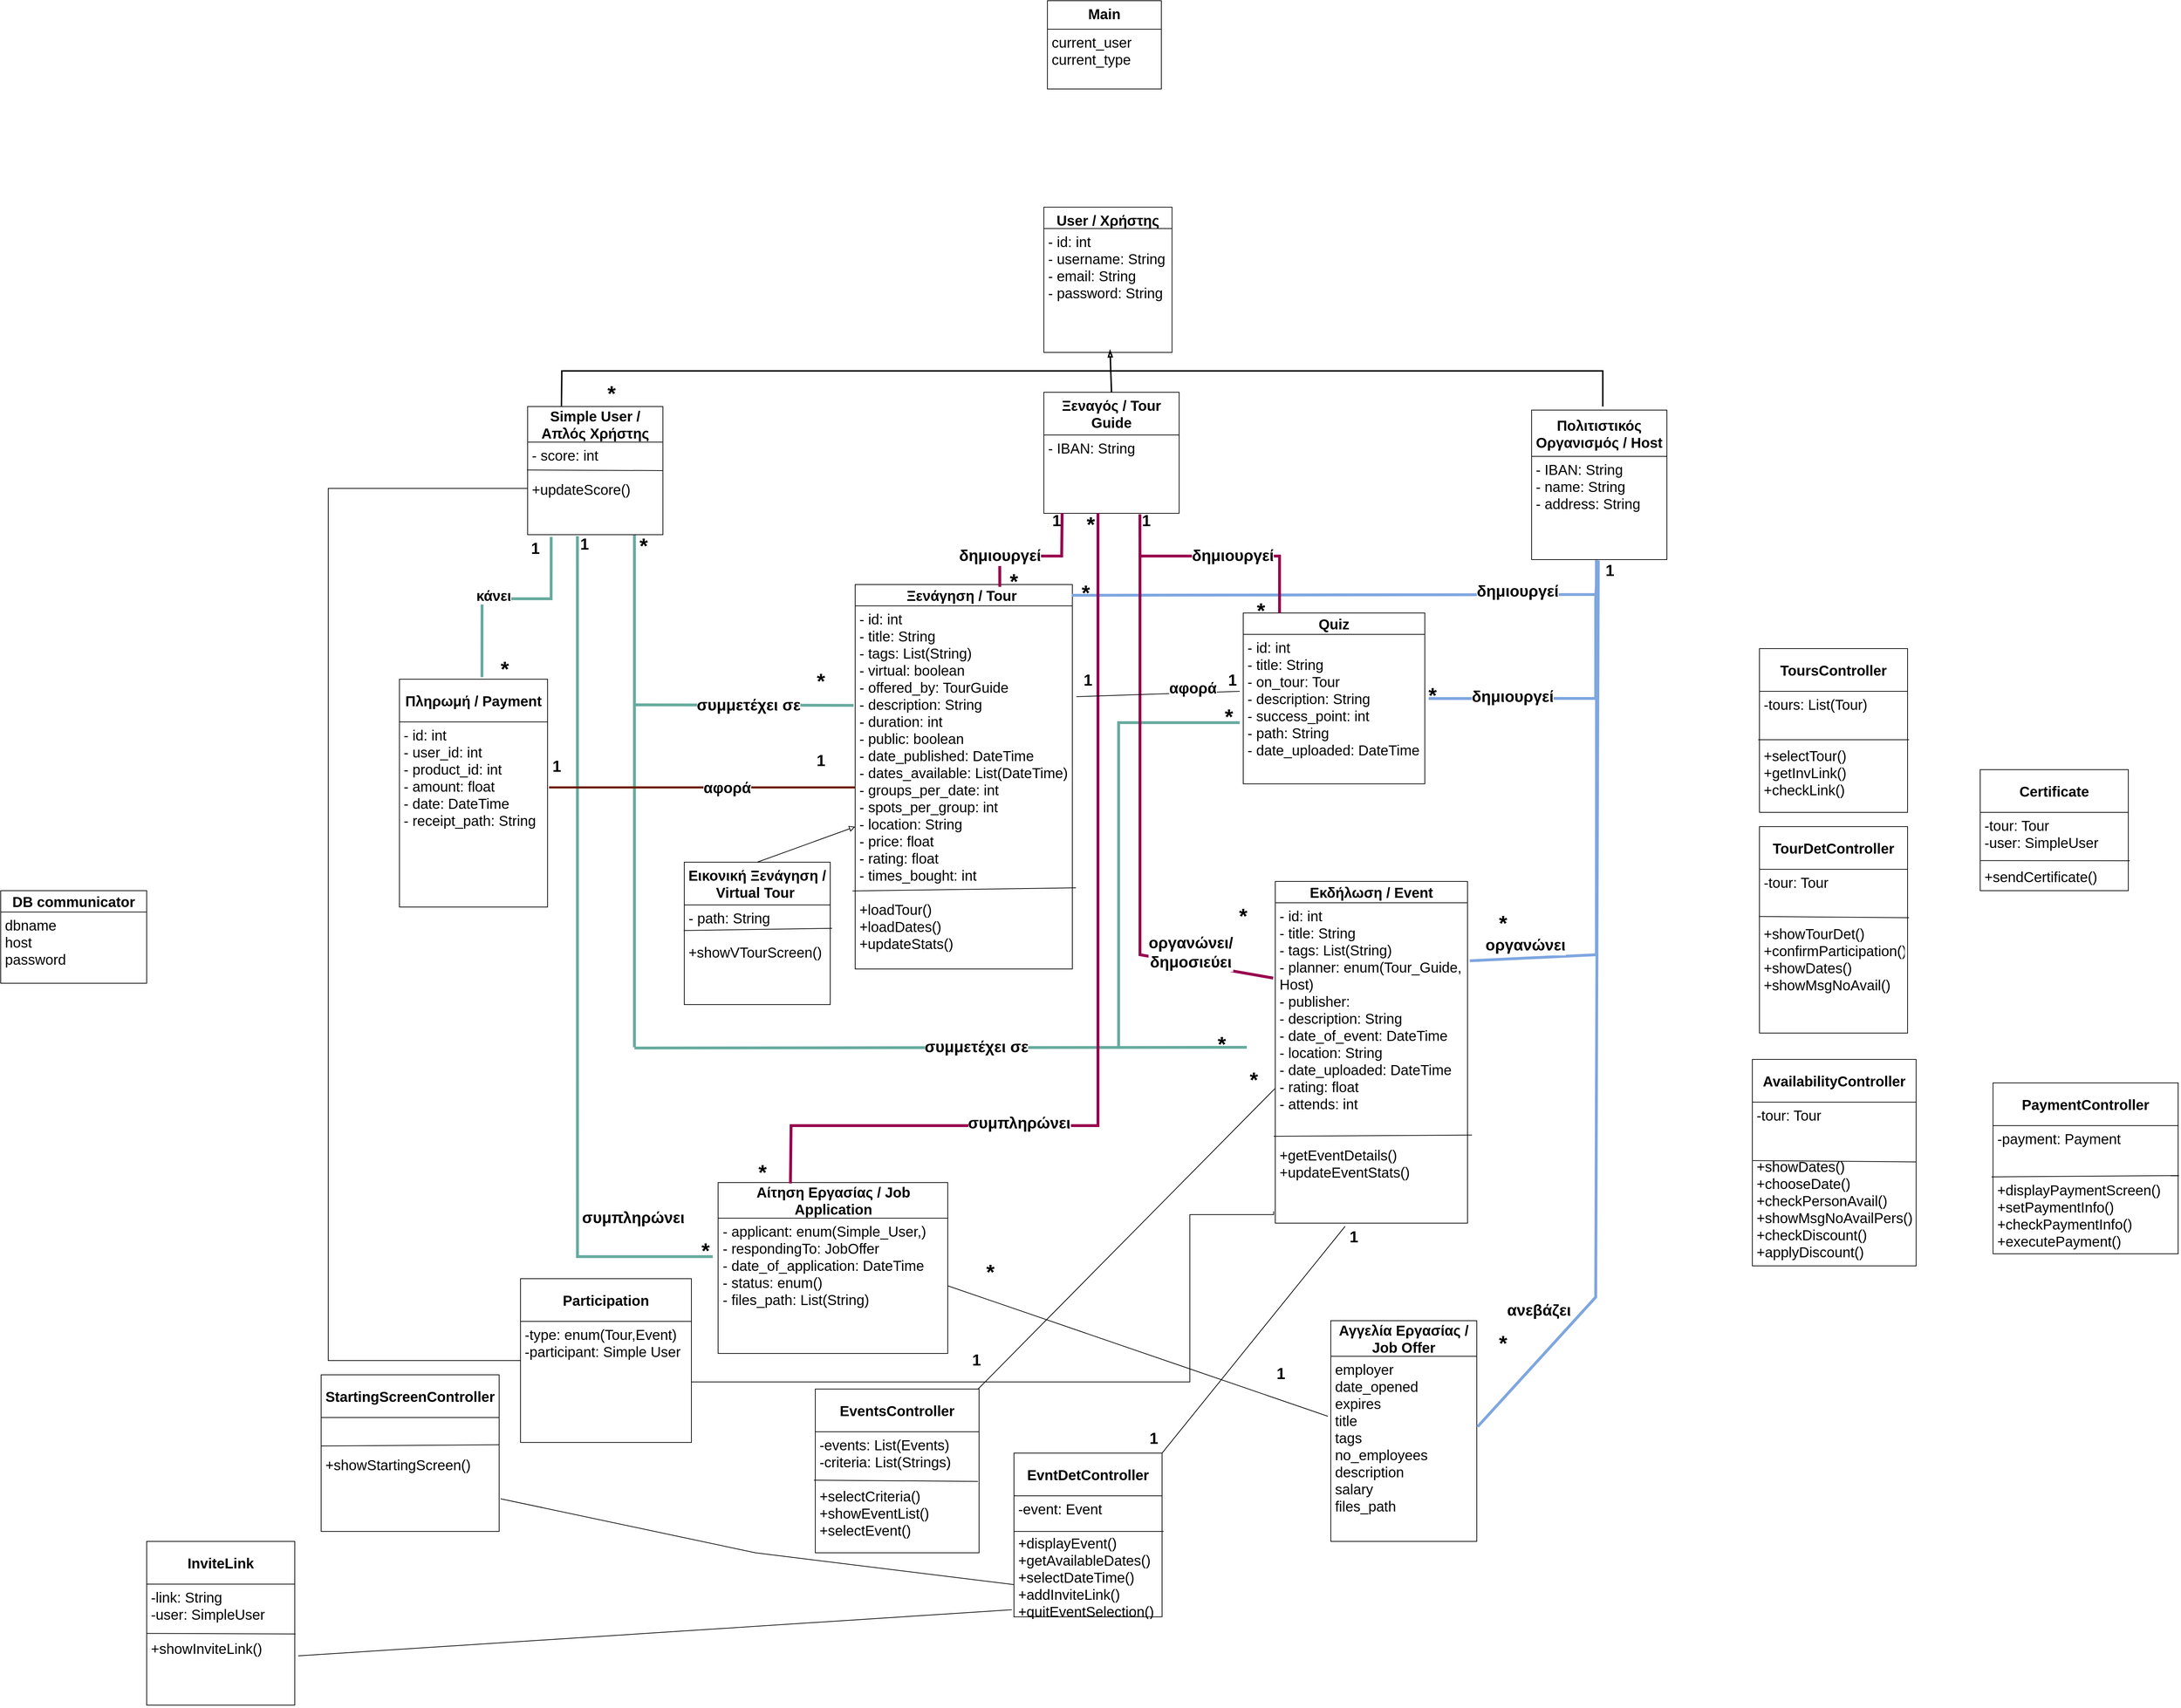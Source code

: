 <mxfile version="21.2.9" type="device">
  <diagram id="C5RBs43oDa-KdzZeNtuy" name="Page-1">
    <mxGraphModel dx="2514" dy="2068" grid="1" gridSize="10" guides="1" tooltips="1" connect="1" arrows="1" fold="1" page="1" pageScale="1" pageWidth="827" pageHeight="1169" math="0" shadow="0">
      <root>
        <mxCell id="WIyWlLk6GJQsqaUBKTNV-0" />
        <mxCell id="WIyWlLk6GJQsqaUBKTNV-1" parent="WIyWlLk6GJQsqaUBKTNV-0" />
        <mxCell id="4EnHzQvOEP9zkQGpacSF-72" value="" style="endArrow=none;html=1;rounded=0;strokeColor=#67AB9F;strokeWidth=4;" parent="WIyWlLk6GJQsqaUBKTNV-1" edge="1">
          <mxGeometry width="50" height="50" relative="1" as="geometry">
            <mxPoint x="160" y="350" as="sourcePoint" />
            <mxPoint x="160" y="-370" as="targetPoint" />
          </mxGeometry>
        </mxCell>
        <mxCell id="zkfFHV4jXpPFQw0GAbJ--0" value="User / Χρήστης" style="swimlane;fontStyle=1;align=center;verticalAlign=top;childLayout=stackLayout;horizontal=1;startSize=30;horizontalStack=0;resizeParent=1;resizeLast=0;collapsible=1;marginBottom=0;rounded=0;shadow=0;strokeWidth=1;fontSize=20;" parent="WIyWlLk6GJQsqaUBKTNV-1" vertex="1">
          <mxGeometry x="735" y="-830" width="180" height="204" as="geometry">
            <mxRectangle x="230" y="140" width="160" height="26" as="alternateBounds" />
          </mxGeometry>
        </mxCell>
        <mxCell id="zkfFHV4jXpPFQw0GAbJ--1" value="- id: int&#xa;- username: String&#xa;- email: String&#xa;- password: String" style="text;align=left;verticalAlign=top;spacingLeft=4;spacingRight=4;overflow=hidden;rotatable=0;points=[[0,0.5],[1,0.5]];portConstraint=eastwest;fontSize=20;" parent="zkfFHV4jXpPFQw0GAbJ--0" vertex="1">
          <mxGeometry y="30" width="180" height="170" as="geometry" />
        </mxCell>
        <mxCell id="2JS95DW83qILI5_Ju0iu-8" value="&lt;b style=&quot;font-size: 20px;&quot;&gt;Simple User / Απλός Χρήστης&lt;/b&gt;" style="swimlane;fontStyle=0;childLayout=stackLayout;horizontal=1;startSize=50;horizontalStack=0;resizeParent=1;resizeParentMax=0;resizeLast=0;collapsible=1;marginBottom=0;whiteSpace=wrap;html=1;verticalAlign=middle;fontSize=20;" parent="WIyWlLk6GJQsqaUBKTNV-1" vertex="1">
          <mxGeometry x="10" y="-550" width="190" height="180" as="geometry" />
        </mxCell>
        <mxCell id="sFfD5h-EWQUORssmUzO5-44" value="" style="endArrow=none;html=1;rounded=0;exitX=-0.005;exitY=0.301;exitDx=0;exitDy=0;exitPerimeter=0;" parent="2JS95DW83qILI5_Ju0iu-8" source="2JS95DW83qILI5_Ju0iu-9" edge="1">
          <mxGeometry width="50" height="50" relative="1" as="geometry">
            <mxPoint x="140" y="140" as="sourcePoint" />
            <mxPoint x="190" y="90" as="targetPoint" />
          </mxGeometry>
        </mxCell>
        <mxCell id="2JS95DW83qILI5_Ju0iu-9" value="&lt;div&gt;- score: int&lt;/div&gt;&lt;div&gt;&lt;br&gt;&lt;/div&gt;&lt;div&gt;+updateScore()&lt;br&gt;&lt;/div&gt;" style="text;strokeColor=none;fillColor=none;align=left;verticalAlign=top;spacingLeft=4;spacingRight=4;overflow=hidden;points=[[0,0.5],[1,0.5]];portConstraint=eastwest;rotatable=0;whiteSpace=wrap;html=1;fontSize=20;" parent="2JS95DW83qILI5_Ju0iu-8" vertex="1">
          <mxGeometry y="50" width="190" height="130" as="geometry" />
        </mxCell>
        <mxCell id="2JS95DW83qILI5_Ju0iu-12" value="&lt;b style=&quot;font-size: 20px;&quot;&gt;Ξεναγός / Tour Guide&lt;/b&gt;" style="swimlane;fontStyle=0;childLayout=stackLayout;horizontal=1;startSize=60;horizontalStack=0;resizeParent=1;resizeParentMax=0;resizeLast=0;collapsible=1;marginBottom=0;whiteSpace=wrap;html=1;verticalAlign=middle;fontSize=20;" parent="WIyWlLk6GJQsqaUBKTNV-1" vertex="1">
          <mxGeometry x="735" y="-570" width="190" height="170" as="geometry" />
        </mxCell>
        <mxCell id="2JS95DW83qILI5_Ju0iu-13" value="- IBAN: String" style="text;strokeColor=none;fillColor=none;align=left;verticalAlign=top;spacingLeft=4;spacingRight=4;overflow=hidden;points=[[0,0.5],[1,0.5]];portConstraint=eastwest;rotatable=0;whiteSpace=wrap;html=1;fontSize=20;" parent="2JS95DW83qILI5_Ju0iu-12" vertex="1">
          <mxGeometry y="60" width="190" height="110" as="geometry" />
        </mxCell>
        <mxCell id="2JS95DW83qILI5_Ju0iu-14" value="&lt;b style=&quot;font-size: 20px;&quot;&gt;Πολιτιστικός Οργανισμός / Host&lt;/b&gt;" style="swimlane;fontStyle=0;childLayout=stackLayout;horizontal=1;startSize=65;horizontalStack=0;resizeParent=1;resizeParentMax=0;resizeLast=0;collapsible=1;marginBottom=0;whiteSpace=wrap;html=1;verticalAlign=middle;fontSize=20;" parent="WIyWlLk6GJQsqaUBKTNV-1" vertex="1">
          <mxGeometry x="1420" y="-545" width="190" height="210" as="geometry" />
        </mxCell>
        <mxCell id="2JS95DW83qILI5_Ju0iu-15" value="- IBAN: String&lt;br&gt;- name: String&lt;br&gt;- address: String" style="text;strokeColor=none;fillColor=none;align=left;verticalAlign=top;spacingLeft=4;spacingRight=4;overflow=hidden;points=[[0,0.5],[1,0.5]];portConstraint=eastwest;rotatable=0;whiteSpace=wrap;html=1;fontSize=20;" parent="2JS95DW83qILI5_Ju0iu-14" vertex="1">
          <mxGeometry y="65" width="190" height="145" as="geometry" />
        </mxCell>
        <mxCell id="2JS95DW83qILI5_Ju0iu-20" value="" style="endArrow=blockThin;html=1;rounded=0;exitX=0.5;exitY=0;exitDx=0;exitDy=0;endFill=0;endSize=6;strokeWidth=2;fontSize=20;" parent="WIyWlLk6GJQsqaUBKTNV-1" source="2JS95DW83qILI5_Ju0iu-12" target="zkfFHV4jXpPFQw0GAbJ--1" edge="1">
          <mxGeometry width="50" height="50" relative="1" as="geometry">
            <mxPoint x="680" y="-450" as="sourcePoint" />
            <mxPoint x="730" y="-500" as="targetPoint" />
          </mxGeometry>
        </mxCell>
        <mxCell id="2JS95DW83qILI5_Ju0iu-25" value="&lt;b style=&quot;font-size: 20px;&quot;&gt;Πληρωμή / Payment&lt;/b&gt;" style="swimlane;fontStyle=0;childLayout=stackLayout;horizontal=1;startSize=60;horizontalStack=0;resizeParent=1;resizeParentMax=0;resizeLast=0;collapsible=1;marginBottom=0;whiteSpace=wrap;html=1;verticalAlign=middle;fontSize=20;" parent="WIyWlLk6GJQsqaUBKTNV-1" vertex="1">
          <mxGeometry x="-170" y="-167" width="208" height="320" as="geometry" />
        </mxCell>
        <mxCell id="2JS95DW83qILI5_Ju0iu-26" value="- id: int&lt;br style=&quot;font-size: 20px;&quot;&gt;- user_id: int&lt;br style=&quot;font-size: 20px;&quot;&gt;- product_id: int&lt;br style=&quot;font-size: 20px;&quot;&gt;- amount: float&lt;br style=&quot;font-size: 20px;&quot;&gt;- date: DateTime&lt;br style=&quot;font-size: 20px;&quot;&gt;- receipt_path: String&amp;nbsp;" style="text;strokeColor=none;fillColor=none;align=left;verticalAlign=top;spacingLeft=4;spacingRight=4;overflow=hidden;points=[[0,0.5],[1,0.5]];portConstraint=eastwest;rotatable=0;whiteSpace=wrap;html=1;fontSize=20;" parent="2JS95DW83qILI5_Ju0iu-25" vertex="1">
          <mxGeometry y="60" width="208" height="170" as="geometry" />
        </mxCell>
        <mxCell id="2JS95DW83qILI5_Ju0iu-31" value="&lt;b style=&quot;font-size: 20px;&quot;&gt;Αγγελία Εργασίας / Job Offer&lt;/b&gt;" style="swimlane;fontStyle=0;childLayout=stackLayout;horizontal=1;startSize=50;horizontalStack=0;resizeParent=1;resizeParentMax=0;resizeLast=0;collapsible=1;marginBottom=0;whiteSpace=wrap;html=1;fontSize=20;" parent="WIyWlLk6GJQsqaUBKTNV-1" vertex="1">
          <mxGeometry x="1138" y="734" width="205" height="310" as="geometry" />
        </mxCell>
        <mxCell id="2JS95DW83qILI5_Ju0iu-32" value="employer&lt;br&gt;date_opened&lt;br&gt;expires&lt;br&gt;title&lt;br&gt;tags&lt;br&gt;no_employees&lt;br&gt;description&lt;br&gt;salary&lt;br&gt;files_path" style="text;strokeColor=none;fillColor=none;align=left;verticalAlign=top;spacingLeft=4;spacingRight=4;overflow=hidden;points=[[0,0.5],[1,0.5]];portConstraint=eastwest;rotatable=0;whiteSpace=wrap;html=1;fontSize=20;" parent="2JS95DW83qILI5_Ju0iu-31" vertex="1">
          <mxGeometry y="50" width="205" height="260" as="geometry" />
        </mxCell>
        <mxCell id="2JS95DW83qILI5_Ju0iu-35" value="&lt;b style=&quot;font-size: 20px;&quot;&gt;Αίτηση Εργασίας / Job Application&lt;/b&gt;" style="swimlane;fontStyle=0;childLayout=stackLayout;horizontal=1;startSize=50;horizontalStack=0;resizeParent=1;resizeParentMax=0;resizeLast=0;collapsible=1;marginBottom=0;whiteSpace=wrap;html=1;fontSize=20;" parent="WIyWlLk6GJQsqaUBKTNV-1" vertex="1">
          <mxGeometry x="277.5" y="540" width="322.5" height="240" as="geometry" />
        </mxCell>
        <mxCell id="2JS95DW83qILI5_Ju0iu-36" value="- applicant: enum(Simple_User,)&lt;br&gt;- respondingTo: JobOffer&lt;br&gt;- date_of_application: DateTime&lt;br&gt;- status: enum()&lt;br&gt;- files_path: List(String)" style="text;strokeColor=none;fillColor=none;align=left;verticalAlign=top;spacingLeft=4;spacingRight=4;overflow=hidden;points=[[0,0.5],[1,0.5]];portConstraint=eastwest;rotatable=0;whiteSpace=wrap;html=1;fontSize=20;" parent="2JS95DW83qILI5_Ju0iu-35" vertex="1">
          <mxGeometry y="50" width="322.5" height="190" as="geometry" />
        </mxCell>
        <mxCell id="2JS95DW83qILI5_Ju0iu-37" value="&lt;b style=&quot;font-size: 20px;&quot;&gt;Ξενάγηση / Tour&amp;nbsp;&lt;/b&gt;" style="swimlane;fontStyle=0;childLayout=stackLayout;horizontal=1;startSize=30;horizontalStack=0;resizeParent=1;resizeParentMax=0;resizeLast=0;collapsible=1;marginBottom=0;whiteSpace=wrap;html=1;fontSize=20;" parent="WIyWlLk6GJQsqaUBKTNV-1" vertex="1">
          <mxGeometry x="470" y="-300" width="305" height="540" as="geometry" />
        </mxCell>
        <mxCell id="2JS95DW83qILI5_Ju0iu-38" value="- id: int&amp;nbsp;&lt;br style=&quot;font-size: 20px;&quot;&gt;- title: String&lt;br style=&quot;font-size: 20px;&quot;&gt;- tags: List(String)&lt;br style=&quot;font-size: 20px;&quot;&gt;- virtual: boolean&lt;br style=&quot;font-size: 20px;&quot;&gt;- offered_by: TourGuide&lt;br style=&quot;font-size: 20px;&quot;&gt;- description: String&lt;br style=&quot;font-size: 20px;&quot;&gt;- duration: int&lt;br style=&quot;font-size: 20px;&quot;&gt;- public: boolean&lt;br style=&quot;font-size: 20px;&quot;&gt;- date_published: DateTime&lt;br style=&quot;font-size: 20px;&quot;&gt;- dates_available: List(DateTime)&lt;br&gt;- groups_per_date: int&lt;br style=&quot;font-size: 20px;&quot;&gt;- spots_per_group: int&lt;br&gt;- location: String&lt;br&gt;- price: float&lt;br style=&quot;font-size: 20px;&quot;&gt;- rating: float&lt;br style=&quot;font-size: 20px;&quot;&gt;&lt;div&gt;- times_bought: int&lt;/div&gt;&lt;div&gt;&lt;br&gt;&lt;/div&gt;&lt;div&gt;+loadTour()&lt;/div&gt;&lt;div&gt;+loadDates()&lt;/div&gt;&lt;div&gt;+updateStats()&lt;br&gt;&lt;/div&gt;&lt;div&gt;&lt;br&gt;&lt;/div&gt;" style="text;strokeColor=none;fillColor=none;align=left;verticalAlign=top;spacingLeft=4;spacingRight=4;overflow=hidden;points=[[0,0.5],[1,0.5]];portConstraint=eastwest;rotatable=0;whiteSpace=wrap;html=1;fontSize=20;" parent="2JS95DW83qILI5_Ju0iu-37" vertex="1">
          <mxGeometry y="30" width="305" height="510" as="geometry" />
        </mxCell>
        <mxCell id="sFfD5h-EWQUORssmUzO5-67" value="" style="endArrow=none;html=1;rounded=0;labelBackgroundColor=default;strokeColor=default;fontFamily=Helvetica;fontSize=11;fontColor=default;shape=connector;exitX=-0.012;exitY=0.785;exitDx=0;exitDy=0;exitPerimeter=0;" parent="2JS95DW83qILI5_Ju0iu-37" source="2JS95DW83qILI5_Ju0iu-38" edge="1">
          <mxGeometry width="50" height="50" relative="1" as="geometry">
            <mxPoint x="260" y="470" as="sourcePoint" />
            <mxPoint x="310" y="426" as="targetPoint" />
          </mxGeometry>
        </mxCell>
        <mxCell id="2JS95DW83qILI5_Ju0iu-39" value="&lt;b style=&quot;font-size: 20px;&quot;&gt;Εικονική Ξενάγηση / Virtual Tour&amp;nbsp;&lt;/b&gt;" style="swimlane;fontStyle=0;childLayout=stackLayout;horizontal=1;startSize=60;horizontalStack=0;resizeParent=1;resizeParentMax=0;resizeLast=0;collapsible=1;marginBottom=0;whiteSpace=wrap;html=1;fontSize=20;" parent="WIyWlLk6GJQsqaUBKTNV-1" vertex="1">
          <mxGeometry x="230" y="90" width="205" height="200" as="geometry" />
        </mxCell>
        <mxCell id="sFfD5h-EWQUORssmUzO5-92" value="" style="endArrow=none;html=1;rounded=0;labelBackgroundColor=default;strokeColor=default;fontFamily=Helvetica;fontSize=11;fontColor=default;shape=connector;entryX=1.013;entryY=0.235;entryDx=0;entryDy=0;entryPerimeter=0;exitX=-0.004;exitY=0.257;exitDx=0;exitDy=0;exitPerimeter=0;" parent="2JS95DW83qILI5_Ju0iu-39" source="2JS95DW83qILI5_Ju0iu-40" target="2JS95DW83qILI5_Ju0iu-40" edge="1">
          <mxGeometry width="50" height="50" relative="1" as="geometry">
            <mxPoint x="150" y="140" as="sourcePoint" />
            <mxPoint x="200" y="90" as="targetPoint" />
          </mxGeometry>
        </mxCell>
        <mxCell id="2JS95DW83qILI5_Ju0iu-40" value="&lt;div&gt;- path: String&lt;/div&gt;&lt;div&gt;&lt;br&gt;&lt;/div&gt;&lt;div&gt;+showVTourScreen()&lt;br&gt;&lt;/div&gt;" style="text;strokeColor=none;fillColor=none;align=left;verticalAlign=top;spacingLeft=4;spacingRight=4;overflow=hidden;points=[[0,0.5],[1,0.5]];portConstraint=eastwest;rotatable=0;whiteSpace=wrap;html=1;fontSize=20;" parent="2JS95DW83qILI5_Ju0iu-39" vertex="1">
          <mxGeometry y="60" width="205" height="140" as="geometry" />
        </mxCell>
        <mxCell id="2JS95DW83qILI5_Ju0iu-44" value="&lt;b style=&quot;font-size: 20px;&quot;&gt;Εκδήλωση / Event&lt;/b&gt;" style="swimlane;fontStyle=0;childLayout=stackLayout;horizontal=1;startSize=30;horizontalStack=0;resizeParent=1;resizeParentMax=0;resizeLast=0;collapsible=1;marginBottom=0;whiteSpace=wrap;html=1;fontSize=20;" parent="WIyWlLk6GJQsqaUBKTNV-1" vertex="1">
          <mxGeometry x="1060" y="117" width="270" height="480" as="geometry" />
        </mxCell>
        <mxCell id="2JS95DW83qILI5_Ju0iu-45" value="- id: int&amp;nbsp;&lt;br style=&quot;font-size: 20px;&quot;&gt;- title: String&lt;br style=&quot;font-size: 20px;&quot;&gt;- tags: List(String)&lt;br style=&quot;font-size: 20px;&quot;&gt;- planner: enum(Tour_Guide, Host)&lt;br style=&quot;font-size: 20px;&quot;&gt;- publisher:&amp;nbsp;&lt;br style=&quot;font-size: 20px;&quot;&gt;- description: String&lt;br style=&quot;font-size: 20px;&quot;&gt;- date_of_event: DateTime&lt;br&gt;- location: String&lt;br style=&quot;font-size: 20px;&quot;&gt;- date_uploaded: DateTime&lt;br style=&quot;font-size: 20px;&quot;&gt;- rating: float&amp;nbsp;&lt;br&gt;&lt;div&gt;- attends: int&lt;/div&gt;&lt;div&gt;&lt;br&gt;&lt;/div&gt;&lt;div&gt;&lt;br&gt;&lt;/div&gt;&lt;div&gt;+getEventDetails()&lt;/div&gt;&lt;div&gt;+updateEventStats()&lt;/div&gt;&lt;div&gt;&lt;br&gt;&lt;/div&gt;" style="text;strokeColor=none;fillColor=none;align=left;verticalAlign=top;spacingLeft=4;spacingRight=4;overflow=hidden;points=[[0,0.5],[1,0.5]];portConstraint=eastwest;rotatable=0;whiteSpace=wrap;html=1;fontSize=20;" parent="2JS95DW83qILI5_Ju0iu-44" vertex="1">
          <mxGeometry y="30" width="270" height="450" as="geometry" />
        </mxCell>
        <mxCell id="sFfD5h-EWQUORssmUzO5-36" value="" style="endArrow=none;html=1;rounded=0;exitX=-0.008;exitY=0.729;exitDx=0;exitDy=0;exitPerimeter=0;entryX=1.023;entryY=0.725;entryDx=0;entryDy=0;entryPerimeter=0;" parent="2JS95DW83qILI5_Ju0iu-44" source="2JS95DW83qILI5_Ju0iu-45" target="2JS95DW83qILI5_Ju0iu-45" edge="1">
          <mxGeometry width="50" height="50" relative="1" as="geometry">
            <mxPoint x="220" y="393" as="sourcePoint" />
            <mxPoint x="270" y="343" as="targetPoint" />
            <Array as="points" />
          </mxGeometry>
        </mxCell>
        <mxCell id="2JS95DW83qILI5_Ju0iu-46" value="&lt;b style=&quot;font-size: 20px;&quot;&gt;Quiz&lt;/b&gt;" style="swimlane;fontStyle=0;childLayout=stackLayout;horizontal=1;startSize=30;horizontalStack=0;resizeParent=1;resizeParentMax=0;resizeLast=0;collapsible=1;marginBottom=0;whiteSpace=wrap;html=1;fontSize=20;" parent="WIyWlLk6GJQsqaUBKTNV-1" vertex="1">
          <mxGeometry x="1015" y="-260" width="255" height="240" as="geometry" />
        </mxCell>
        <mxCell id="2JS95DW83qILI5_Ju0iu-47" value="- id: int&amp;nbsp;&lt;br style=&quot;font-size: 20px;&quot;&gt;- title: String&lt;br style=&quot;font-size: 20px;&quot;&gt;- on_tour: Tour&lt;br style=&quot;font-size: 20px;&quot;&gt;- description: String&lt;br style=&quot;font-size: 20px;&quot;&gt;- success_point: int&lt;br&gt;- path: String&lt;br style=&quot;font-size: 20px;&quot;&gt;- date_uploaded: DateTime" style="text;strokeColor=none;fillColor=none;align=left;verticalAlign=top;spacingLeft=4;spacingRight=4;overflow=hidden;points=[[0,0.5],[1,0.5]];portConstraint=eastwest;rotatable=0;whiteSpace=wrap;html=1;fontSize=20;" parent="2JS95DW83qILI5_Ju0iu-46" vertex="1">
          <mxGeometry y="30" width="255" height="210" as="geometry" />
        </mxCell>
        <mxCell id="2JS95DW83qILI5_Ju0iu-66" value="" style="endArrow=none;html=1;rounded=0;exitX=0.557;exitY=-0.009;exitDx=0;exitDy=0;strokeColor=#67AB9F;strokeWidth=4;entryX=0.174;entryY=1.024;entryDx=0;entryDy=0;entryPerimeter=0;fontSize=20;exitPerimeter=0;" parent="WIyWlLk6GJQsqaUBKTNV-1" source="2JS95DW83qILI5_Ju0iu-25" target="2JS95DW83qILI5_Ju0iu-9" edge="1">
          <mxGeometry width="50" height="50" relative="1" as="geometry">
            <mxPoint x="30" y="-360" as="sourcePoint" />
            <mxPoint x="80" y="-410" as="targetPoint" />
            <Array as="points">
              <mxPoint x="-54" y="-280" />
              <mxPoint x="43" y="-280" />
            </Array>
          </mxGeometry>
        </mxCell>
        <mxCell id="2JS95DW83qILI5_Ju0iu-67" value="" style="endArrow=none;html=1;rounded=0;exitX=0.666;exitY=0.006;exitDx=0;exitDy=0;startArrow=none;startFill=0;strokeWidth=4;strokeColor=#99004D;fontSize=20;entryX=0.135;entryY=0.999;entryDx=0;entryDy=0;entryPerimeter=0;exitPerimeter=0;" parent="WIyWlLk6GJQsqaUBKTNV-1" source="2JS95DW83qILI5_Ju0iu-37" target="2JS95DW83qILI5_Ju0iu-13" edge="1">
          <mxGeometry width="50" height="50" relative="1" as="geometry">
            <mxPoint x="670" y="-250" as="sourcePoint" />
            <mxPoint x="720" y="-300" as="targetPoint" />
            <Array as="points">
              <mxPoint x="673" y="-340" />
              <mxPoint x="760" y="-340" />
            </Array>
          </mxGeometry>
        </mxCell>
        <mxCell id="2JS95DW83qILI5_Ju0iu-69" value="" style="endArrow=none;html=1;rounded=0;startArrow=block;startFill=0;entryX=0.5;entryY=0;entryDx=0;entryDy=0;fontSize=20;" parent="WIyWlLk6GJQsqaUBKTNV-1" source="2JS95DW83qILI5_Ju0iu-38" target="2JS95DW83qILI5_Ju0iu-39" edge="1">
          <mxGeometry width="50" height="50" relative="1" as="geometry">
            <mxPoint x="462.415" y="-10.8" as="sourcePoint" />
            <mxPoint x="650" y="50" as="targetPoint" />
          </mxGeometry>
        </mxCell>
        <mxCell id="2JS95DW83qILI5_Ju0iu-70" value="" style="endArrow=none;html=1;rounded=0;entryX=0.479;entryY=1.005;entryDx=0;entryDy=0;entryPerimeter=0;strokeColor=#7EA6E0;strokeWidth=4;fontSize=20;exitX=0.997;exitY=0.028;exitDx=0;exitDy=0;exitPerimeter=0;" parent="WIyWlLk6GJQsqaUBKTNV-1" source="2JS95DW83qILI5_Ju0iu-37" target="2JS95DW83qILI5_Ju0iu-15" edge="1">
          <mxGeometry width="50" height="50" relative="1" as="geometry">
            <mxPoint x="780" y="-280" as="sourcePoint" />
            <mxPoint x="930" y="-340" as="targetPoint" />
            <Array as="points">
              <mxPoint x="1511" y="-286" />
            </Array>
          </mxGeometry>
        </mxCell>
        <mxCell id="2JS95DW83qILI5_Ju0iu-72" value="" style="endArrow=none;html=1;rounded=0;strokeWidth=4;strokeColor=#99004D;fontSize=20;entryX=0.71;entryY=1.012;entryDx=0;entryDy=0;entryPerimeter=0;" parent="WIyWlLk6GJQsqaUBKTNV-1" target="2JS95DW83qILI5_Ju0iu-13" edge="1">
          <mxGeometry width="50" height="50" relative="1" as="geometry">
            <mxPoint x="1066" y="-260" as="sourcePoint" />
            <mxPoint x="860" y="-400" as="targetPoint" />
            <Array as="points">
              <mxPoint x="1066" y="-340" />
              <mxPoint x="870" y="-340" />
            </Array>
          </mxGeometry>
        </mxCell>
        <mxCell id="2JS95DW83qILI5_Ju0iu-73" value="" style="endArrow=none;html=1;rounded=0;entryX=0.487;entryY=1.009;entryDx=0;entryDy=0;entryPerimeter=0;strokeColor=#7EA6E0;strokeWidth=4;fontSize=20;exitX=1.021;exitY=0.429;exitDx=0;exitDy=0;exitPerimeter=0;" parent="WIyWlLk6GJQsqaUBKTNV-1" source="2JS95DW83qILI5_Ju0iu-47" target="2JS95DW83qILI5_Ju0iu-15" edge="1">
          <mxGeometry width="50" height="50" relative="1" as="geometry">
            <mxPoint x="1300" y="-140" as="sourcePoint" />
            <mxPoint x="1310" y="-410" as="targetPoint" />
            <Array as="points">
              <mxPoint x="1510" y="-140" />
              <mxPoint x="1510" y="-280" />
            </Array>
          </mxGeometry>
        </mxCell>
        <mxCell id="2JS95DW83qILI5_Ju0iu-119" value="&lt;font style=&quot;font-size: 22px;&quot;&gt;&lt;b&gt;δημιουργεί&lt;/b&gt;&lt;/font&gt;" style="edgeLabel;html=1;align=center;verticalAlign=middle;resizable=0;points=[];" parent="2JS95DW83qILI5_Ju0iu-73" vertex="1" connectable="0">
          <mxGeometry x="0.104" relative="1" as="geometry">
            <mxPoint x="-117" as="offset" />
          </mxGeometry>
        </mxCell>
        <mxCell id="2JS95DW83qILI5_Ju0iu-77" value="" style="endArrow=none;html=1;rounded=0;entryX=0.48;entryY=1.043;entryDx=0;entryDy=0;entryPerimeter=0;strokeColor=#7EA6E0;strokeWidth=4;fontSize=20;exitX=1.012;exitY=0.181;exitDx=0;exitDy=0;exitPerimeter=0;" parent="WIyWlLk6GJQsqaUBKTNV-1" source="2JS95DW83qILI5_Ju0iu-45" target="2JS95DW83qILI5_Ju0iu-15" edge="1">
          <mxGeometry width="50" height="50" relative="1" as="geometry">
            <mxPoint x="1300" y="220" as="sourcePoint" />
            <mxPoint x="1130" y="-250" as="targetPoint" />
            <Array as="points">
              <mxPoint x="1511" y="220" />
            </Array>
          </mxGeometry>
        </mxCell>
        <mxCell id="2JS95DW83qILI5_Ju0iu-78" value="" style="endArrow=none;html=1;rounded=0;entryX=0.493;entryY=1.009;entryDx=0;entryDy=0;entryPerimeter=0;strokeWidth=4;strokeColor=#7EA6E0;fontSize=20;exitX=1.006;exitY=0.38;exitDx=0;exitDy=0;exitPerimeter=0;" parent="WIyWlLk6GJQsqaUBKTNV-1" source="2JS95DW83qILI5_Ju0iu-32" target="2JS95DW83qILI5_Ju0iu-15" edge="1">
          <mxGeometry width="50" height="50" relative="1" as="geometry">
            <mxPoint x="1360" y="370" as="sourcePoint" />
            <mxPoint x="1130" as="targetPoint" />
            <Array as="points">
              <mxPoint x="1510" y="701" />
            </Array>
          </mxGeometry>
        </mxCell>
        <mxCell id="2JS95DW83qILI5_Ju0iu-87" value="" style="endArrow=none;html=1;rounded=0;entryX=0.368;entryY=1.015;entryDx=0;entryDy=0;entryPerimeter=0;strokeWidth=4;strokeColor=#67AB9F;fontSize=20;" parent="WIyWlLk6GJQsqaUBKTNV-1" target="2JS95DW83qILI5_Ju0iu-9" edge="1">
          <mxGeometry width="50" height="50" relative="1" as="geometry">
            <mxPoint x="270" y="644" as="sourcePoint" />
            <mxPoint x="450" y="-100" as="targetPoint" />
            <Array as="points">
              <mxPoint x="80" y="644" />
            </Array>
          </mxGeometry>
        </mxCell>
        <mxCell id="2JS95DW83qILI5_Ju0iu-89" value="" style="endArrow=none;html=1;rounded=0;strokeWidth=4;strokeColor=#67AB9F;fontSize=20;entryX=-0.007;entryY=0.274;entryDx=0;entryDy=0;entryPerimeter=0;" parent="WIyWlLk6GJQsqaUBKTNV-1" target="2JS95DW83qILI5_Ju0iu-38" edge="1">
          <mxGeometry width="50" height="50" relative="1" as="geometry">
            <mxPoint x="160" y="-131" as="sourcePoint" />
            <mxPoint x="470" y="-130" as="targetPoint" />
          </mxGeometry>
        </mxCell>
        <mxCell id="2JS95DW83qILI5_Ju0iu-91" value="" style="endArrow=none;html=1;rounded=0;strokeColor=#67AB9F;strokeWidth=4;fontSize=20;" parent="WIyWlLk6GJQsqaUBKTNV-1" edge="1">
          <mxGeometry width="50" height="50" relative="1" as="geometry">
            <mxPoint x="160" y="351" as="sourcePoint" />
            <mxPoint x="1020" y="350" as="targetPoint" />
            <Array as="points" />
          </mxGeometry>
        </mxCell>
        <mxCell id="2JS95DW83qILI5_Ju0iu-100" value="&lt;b style=&quot;font-size: 20px;&quot;&gt;DB communicator&lt;/b&gt;" style="swimlane;fontStyle=0;childLayout=stackLayout;horizontal=1;startSize=30;horizontalStack=0;resizeParent=1;resizeParentMax=0;resizeLast=0;collapsible=1;marginBottom=0;whiteSpace=wrap;html=1;fontSize=20;" parent="WIyWlLk6GJQsqaUBKTNV-1" vertex="1">
          <mxGeometry x="-730" y="130" width="205" height="130" as="geometry" />
        </mxCell>
        <mxCell id="2JS95DW83qILI5_Ju0iu-101" value="dbname&lt;br style=&quot;font-size: 20px;&quot;&gt;host&lt;br style=&quot;font-size: 20px;&quot;&gt;password" style="text;strokeColor=none;fillColor=none;align=left;verticalAlign=top;spacingLeft=4;spacingRight=4;overflow=hidden;points=[[0,0.5],[1,0.5]];portConstraint=eastwest;rotatable=0;whiteSpace=wrap;html=1;fontSize=20;" parent="2JS95DW83qILI5_Ju0iu-100" vertex="1">
          <mxGeometry y="30" width="205" height="100" as="geometry" />
        </mxCell>
        <mxCell id="2JS95DW83qILI5_Ju0iu-104" value="Main" style="swimlane;fontStyle=1;align=center;verticalAlign=top;childLayout=stackLayout;horizontal=1;startSize=40;horizontalStack=0;resizeParent=1;resizeLast=0;collapsible=1;marginBottom=0;rounded=0;shadow=0;strokeWidth=1;fontSize=20;" parent="WIyWlLk6GJQsqaUBKTNV-1" vertex="1">
          <mxGeometry x="740" y="-1120" width="160" height="124" as="geometry">
            <mxRectangle x="230" y="140" width="160" height="26" as="alternateBounds" />
          </mxGeometry>
        </mxCell>
        <mxCell id="2JS95DW83qILI5_Ju0iu-105" value="current_user&#xa;current_type" style="text;align=left;verticalAlign=top;spacingLeft=4;spacingRight=4;overflow=hidden;rotatable=0;points=[[0,0.5],[1,0.5]];portConstraint=eastwest;fontSize=20;" parent="2JS95DW83qILI5_Ju0iu-104" vertex="1">
          <mxGeometry y="40" width="160" height="84" as="geometry" />
        </mxCell>
        <mxCell id="2JS95DW83qILI5_Ju0iu-111" value="" style="endArrow=none;html=1;rounded=0;strokeColor=#67AB9F;strokeWidth=4;" parent="WIyWlLk6GJQsqaUBKTNV-1" edge="1">
          <mxGeometry width="50" height="50" relative="1" as="geometry">
            <mxPoint x="840" y="350" as="sourcePoint" />
            <mxPoint x="1010" y="-106" as="targetPoint" />
            <Array as="points">
              <mxPoint x="840" y="-106" />
            </Array>
          </mxGeometry>
        </mxCell>
        <mxCell id="2JS95DW83qILI5_Ju0iu-90" value="" style="endArrow=none;html=1;rounded=0;strokeColor=#99004D;strokeWidth=4;fontSize=20;exitX=-0.011;exitY=0.235;exitDx=0;exitDy=0;exitPerimeter=0;" parent="WIyWlLk6GJQsqaUBKTNV-1" source="2JS95DW83qILI5_Ju0iu-45" edge="1">
          <mxGeometry width="50" height="50" relative="1" as="geometry">
            <mxPoint x="1010" y="80" as="sourcePoint" />
            <mxPoint x="870" y="-340" as="targetPoint" />
            <Array as="points">
              <mxPoint x="870" y="220" />
              <mxPoint x="870" y="-130" />
            </Array>
          </mxGeometry>
        </mxCell>
        <mxCell id="2JS95DW83qILI5_Ju0iu-114" value="&lt;font style=&quot;font-size: 20px;&quot;&gt;κάνει&lt;/font&gt;" style="edgeLabel;html=1;align=center;verticalAlign=middle;resizable=0;points=[];fontStyle=1;fontSize=20;" parent="WIyWlLk6GJQsqaUBKTNV-1" vertex="1" connectable="0">
          <mxGeometry x="-44" y="-287.004" as="geometry">
            <mxPoint x="6" y="2" as="offset" />
          </mxGeometry>
        </mxCell>
        <mxCell id="2JS95DW83qILI5_Ju0iu-120" value="&lt;span style=&quot;font-size: 22px;&quot;&gt;&lt;b&gt;οργανώνει&lt;/b&gt;&lt;/span&gt;" style="edgeLabel;html=1;align=center;verticalAlign=middle;resizable=0;points=[];" parent="WIyWlLk6GJQsqaUBKTNV-1" vertex="1" connectable="0">
          <mxGeometry x="1420.0" y="210" as="geometry">
            <mxPoint x="-9" y="-3" as="offset" />
          </mxGeometry>
        </mxCell>
        <mxCell id="2JS95DW83qILI5_Ju0iu-121" value="&lt;font style=&quot;font-size: 22px;&quot;&gt;&lt;b&gt;ανεβάζει&lt;/b&gt;&lt;/font&gt;" style="edgeLabel;html=1;align=center;verticalAlign=middle;resizable=0;points=[];" parent="WIyWlLk6GJQsqaUBKTNV-1" vertex="1" connectable="0">
          <mxGeometry x="1430.0" y="720" as="geometry" />
        </mxCell>
        <mxCell id="2JS95DW83qILI5_Ju0iu-122" value="&lt;font style=&quot;font-size: 22px;&quot;&gt;&lt;b&gt;δημιουργεί&lt;/b&gt;&lt;/font&gt;" style="edgeLabel;html=1;align=center;verticalAlign=middle;resizable=0;points=[];" parent="WIyWlLk6GJQsqaUBKTNV-1" vertex="1" connectable="0">
          <mxGeometry x="1000.0" y="-340" as="geometry" />
        </mxCell>
        <mxCell id="2JS95DW83qILI5_Ju0iu-123" value="&lt;font style=&quot;font-size: 22px;&quot;&gt;&lt;b&gt;δημιουργεί&lt;/b&gt;&lt;/font&gt;" style="edgeLabel;html=1;align=center;verticalAlign=middle;resizable=0;points=[];" parent="WIyWlLk6GJQsqaUBKTNV-1" vertex="1" connectable="0">
          <mxGeometry x="672.5" y="-340" as="geometry" />
        </mxCell>
        <mxCell id="2JS95DW83qILI5_Ju0iu-124" value="&lt;span style=&quot;font-size: 22px;&quot;&gt;&lt;b&gt;οργανώνει/&lt;br&gt;δημοσιεύει&lt;br&gt;&lt;/b&gt;&lt;/span&gt;" style="edgeLabel;html=1;align=center;verticalAlign=middle;resizable=0;points=[];" parent="WIyWlLk6GJQsqaUBKTNV-1" vertex="1" connectable="0">
          <mxGeometry x="950.0" y="220" as="geometry">
            <mxPoint x="-9" y="-3" as="offset" />
          </mxGeometry>
        </mxCell>
        <mxCell id="2JS95DW83qILI5_Ju0iu-125" value="&lt;font style=&quot;font-size: 22px;&quot;&gt;&lt;b&gt;συμμετέχει σε&lt;/b&gt;&lt;/font&gt;" style="edgeLabel;html=1;align=center;verticalAlign=middle;resizable=0;points=[];" parent="WIyWlLk6GJQsqaUBKTNV-1" vertex="1" connectable="0">
          <mxGeometry x="320.0" y="-130" as="geometry" />
        </mxCell>
        <mxCell id="2JS95DW83qILI5_Ju0iu-126" value="&lt;font style=&quot;font-size: 22px;&quot;&gt;&lt;b&gt;συμμετέχει σε&lt;/b&gt;&lt;/font&gt;" style="edgeLabel;html=1;align=center;verticalAlign=middle;resizable=0;points=[];" parent="WIyWlLk6GJQsqaUBKTNV-1" vertex="1" connectable="0">
          <mxGeometry x="640.0" y="350" as="geometry" />
        </mxCell>
        <mxCell id="2JS95DW83qILI5_Ju0iu-127" value="&lt;span style=&quot;font-size: 22px;&quot;&gt;&lt;b&gt;συμπληρώνει&lt;/b&gt;&lt;/span&gt;" style="edgeLabel;html=1;align=center;verticalAlign=middle;resizable=0;points=[];" parent="WIyWlLk6GJQsqaUBKTNV-1" vertex="1" connectable="0">
          <mxGeometry x="157.5" y="590" as="geometry" />
        </mxCell>
        <mxCell id="Nq94yrtiY547T0VePZfC-3" value="&lt;font style=&quot;font-size: 22px;&quot;&gt;&lt;b&gt;δημιουργεί&lt;/b&gt;&lt;/font&gt;" style="edgeLabel;html=1;align=center;verticalAlign=middle;resizable=0;points=[];" parent="WIyWlLk6GJQsqaUBKTNV-1" vertex="1" connectable="0">
          <mxGeometry x="1399.667" y="-290" as="geometry" />
        </mxCell>
        <mxCell id="kp8T2773RT96hPyNPX0w-0" value="" style="endArrow=none;html=1;rounded=0;strokeColor=#99004D;strokeWidth=4;fontSize=20;exitX=0.315;exitY=0.005;exitDx=0;exitDy=0;exitPerimeter=0;" parent="WIyWlLk6GJQsqaUBKTNV-1" source="2JS95DW83qILI5_Ju0iu-35" edge="1">
          <mxGeometry width="50" height="50" relative="1" as="geometry">
            <mxPoint x="414" y="550" as="sourcePoint" />
            <mxPoint x="811" y="-400" as="targetPoint" />
            <Array as="points">
              <mxPoint x="380" y="460" />
              <mxPoint x="811" y="460" />
            </Array>
          </mxGeometry>
        </mxCell>
        <mxCell id="kp8T2773RT96hPyNPX0w-1" value="&lt;span style=&quot;font-size: 22px;&quot;&gt;&lt;b&gt;συμπληρώνει&lt;/b&gt;&lt;/span&gt;" style="edgeLabel;html=1;align=center;verticalAlign=middle;resizable=0;points=[];" parent="WIyWlLk6GJQsqaUBKTNV-1" vertex="1" connectable="0">
          <mxGeometry x="700.0" y="457" as="geometry" />
        </mxCell>
        <mxCell id="B54o90lFZYQQe0Ja8sb2-3" value="" style="endArrow=none;html=1;rounded=0;endFill=0;fontSize=20;entryX=1.019;entryY=0.25;entryDx=0;entryDy=0;strokeWidth=1;startArrow=none;startFill=0;entryPerimeter=0;" parent="WIyWlLk6GJQsqaUBKTNV-1" target="2JS95DW83qILI5_Ju0iu-38" edge="1">
          <mxGeometry width="50" height="50" relative="1" as="geometry">
            <mxPoint x="1010" y="-150" as="sourcePoint" />
            <mxPoint x="800" y="-150" as="targetPoint" />
          </mxGeometry>
        </mxCell>
        <mxCell id="B54o90lFZYQQe0Ja8sb2-12" value="" style="endArrow=none;html=1;rounded=0;entryX=0;entryY=0.5;entryDx=0;entryDy=0;strokeColor=#6D1F00;fillColor=#a0522d;strokeWidth=3;" parent="WIyWlLk6GJQsqaUBKTNV-1" target="2JS95DW83qILI5_Ju0iu-38" edge="1">
          <mxGeometry width="50" height="50" relative="1" as="geometry">
            <mxPoint x="40" y="-15" as="sourcePoint" />
            <mxPoint x="470.0" y="-30" as="targetPoint" />
          </mxGeometry>
        </mxCell>
        <mxCell id="B54o90lFZYQQe0Ja8sb2-14" value="&lt;b style=&quot;&quot;&gt;&lt;font style=&quot;font-size: 21px;&quot;&gt;αφορά&lt;/font&gt;&lt;/b&gt;" style="edgeLabel;html=1;align=center;verticalAlign=middle;resizable=0;points=[];" parent="B54o90lFZYQQe0Ja8sb2-12" vertex="1" connectable="0">
          <mxGeometry x="-0.406" y="-3" relative="1" as="geometry">
            <mxPoint x="122" y="-3" as="offset" />
          </mxGeometry>
        </mxCell>
        <mxCell id="B54o90lFZYQQe0Ja8sb2-16" value="&lt;b style=&quot;&quot;&gt;&lt;font style=&quot;font-size: 21px;&quot;&gt;αφορά&lt;/font&gt;&lt;/b&gt;" style="edgeLabel;html=1;align=center;verticalAlign=middle;resizable=0;points=[];" parent="WIyWlLk6GJQsqaUBKTNV-1" vertex="1" connectable="0">
          <mxGeometry x="350" y="-17" as="geometry">
            <mxPoint x="594" y="-138" as="offset" />
          </mxGeometry>
        </mxCell>
        <mxCell id="4EnHzQvOEP9zkQGpacSF-0" value="*" style="text;html=1;strokeColor=none;fillColor=none;align=center;verticalAlign=middle;whiteSpace=wrap;rounded=0;fontSize=30;fontStyle=1" parent="WIyWlLk6GJQsqaUBKTNV-1" vertex="1">
          <mxGeometry x="97.5" y="-584" width="60" height="30" as="geometry" />
        </mxCell>
        <mxCell id="4EnHzQvOEP9zkQGpacSF-11" value="1" style="text;html=1;strokeColor=none;fillColor=none;align=center;verticalAlign=middle;whiteSpace=wrap;rounded=0;fontSize=22;fontStyle=1" parent="WIyWlLk6GJQsqaUBKTNV-1" vertex="1">
          <mxGeometry x="849" y="-404" width="60" height="30" as="geometry" />
        </mxCell>
        <mxCell id="4EnHzQvOEP9zkQGpacSF-12" value="*" style="text;html=1;strokeColor=none;fillColor=none;align=center;verticalAlign=middle;whiteSpace=wrap;rounded=0;fontSize=30;fontStyle=1" parent="WIyWlLk6GJQsqaUBKTNV-1" vertex="1">
          <mxGeometry x="663" y="-320" width="60" height="30" as="geometry" />
        </mxCell>
        <mxCell id="4EnHzQvOEP9zkQGpacSF-13" value="*" style="text;html=1;strokeColor=none;fillColor=none;align=center;verticalAlign=middle;whiteSpace=wrap;rounded=0;fontSize=30;fontStyle=1" parent="WIyWlLk6GJQsqaUBKTNV-1" vertex="1">
          <mxGeometry x="1010" y="-279" width="60" height="30" as="geometry" />
        </mxCell>
        <mxCell id="4EnHzQvOEP9zkQGpacSF-14" value="1" style="text;html=1;strokeColor=none;fillColor=none;align=center;verticalAlign=middle;whiteSpace=wrap;rounded=0;fontSize=22;fontStyle=1" parent="WIyWlLk6GJQsqaUBKTNV-1" vertex="1">
          <mxGeometry x="767" y="-180" width="60" height="30" as="geometry" />
        </mxCell>
        <mxCell id="4EnHzQvOEP9zkQGpacSF-15" value="1" style="text;html=1;strokeColor=none;fillColor=none;align=center;verticalAlign=middle;whiteSpace=wrap;rounded=0;fontSize=22;fontStyle=1" parent="WIyWlLk6GJQsqaUBKTNV-1" vertex="1">
          <mxGeometry x="970" y="-180" width="60" height="30" as="geometry" />
        </mxCell>
        <mxCell id="4EnHzQvOEP9zkQGpacSF-36" value="*" style="text;html=1;strokeColor=none;fillColor=none;align=center;verticalAlign=middle;whiteSpace=wrap;rounded=0;fontSize=30;fontStyle=1" parent="WIyWlLk6GJQsqaUBKTNV-1" vertex="1">
          <mxGeometry x="985" y="150" width="60" height="30" as="geometry" />
        </mxCell>
        <mxCell id="4EnHzQvOEP9zkQGpacSF-37" value="*" style="text;html=1;strokeColor=none;fillColor=none;align=center;verticalAlign=middle;whiteSpace=wrap;rounded=0;fontSize=30;fontStyle=1" parent="WIyWlLk6GJQsqaUBKTNV-1" vertex="1">
          <mxGeometry x="310" y="510" width="60" height="30" as="geometry" />
        </mxCell>
        <mxCell id="4EnHzQvOEP9zkQGpacSF-38" value="1" style="text;html=1;strokeColor=none;fillColor=none;align=center;verticalAlign=middle;whiteSpace=wrap;rounded=0;fontSize=22;fontStyle=1" parent="WIyWlLk6GJQsqaUBKTNV-1" vertex="1">
          <mxGeometry x="723" y="-404" width="60" height="30" as="geometry" />
        </mxCell>
        <mxCell id="4EnHzQvOEP9zkQGpacSF-40" value="*" style="text;html=1;strokeColor=none;fillColor=none;align=center;verticalAlign=middle;whiteSpace=wrap;rounded=0;fontSize=30;fontStyle=1" parent="WIyWlLk6GJQsqaUBKTNV-1" vertex="1">
          <mxGeometry x="771" y="-400" width="60" height="30" as="geometry" />
        </mxCell>
        <mxCell id="4EnHzQvOEP9zkQGpacSF-42" value="*" style="text;html=1;strokeColor=none;fillColor=none;align=center;verticalAlign=middle;whiteSpace=wrap;rounded=0;fontSize=30;fontStyle=1" parent="WIyWlLk6GJQsqaUBKTNV-1" vertex="1">
          <mxGeometry x="230" y="620" width="60" height="30" as="geometry" />
        </mxCell>
        <mxCell id="4EnHzQvOEP9zkQGpacSF-43" value="*" style="text;html=1;strokeColor=none;fillColor=none;align=center;verticalAlign=middle;whiteSpace=wrap;rounded=0;fontSize=30;fontStyle=1" parent="WIyWlLk6GJQsqaUBKTNV-1" vertex="1">
          <mxGeometry x="142.5" y="-370" width="60" height="30" as="geometry" />
        </mxCell>
        <mxCell id="4EnHzQvOEP9zkQGpacSF-48" value="*" style="text;html=1;strokeColor=none;fillColor=none;align=center;verticalAlign=middle;whiteSpace=wrap;rounded=0;fontSize=30;fontStyle=1" parent="WIyWlLk6GJQsqaUBKTNV-1" vertex="1">
          <mxGeometry x="955" y="330" width="60" height="30" as="geometry" />
        </mxCell>
        <mxCell id="4EnHzQvOEP9zkQGpacSF-49" value="*" style="text;html=1;strokeColor=none;fillColor=none;align=center;verticalAlign=middle;whiteSpace=wrap;rounded=0;fontSize=30;fontStyle=1" parent="WIyWlLk6GJQsqaUBKTNV-1" vertex="1">
          <mxGeometry x="965" y="-130" width="60" height="30" as="geometry" />
        </mxCell>
        <mxCell id="4EnHzQvOEP9zkQGpacSF-50" value="*" style="text;html=1;strokeColor=none;fillColor=none;align=center;verticalAlign=middle;whiteSpace=wrap;rounded=0;fontSize=30;fontStyle=1" parent="WIyWlLk6GJQsqaUBKTNV-1" vertex="1">
          <mxGeometry x="630" y="650" width="60" height="30" as="geometry" />
        </mxCell>
        <mxCell id="4EnHzQvOEP9zkQGpacSF-51" value="*" style="text;html=1;strokeColor=none;fillColor=none;align=center;verticalAlign=middle;whiteSpace=wrap;rounded=0;fontSize=30;fontStyle=1" parent="WIyWlLk6GJQsqaUBKTNV-1" vertex="1">
          <mxGeometry x="1350" y="750" width="60" height="30" as="geometry" />
        </mxCell>
        <mxCell id="4EnHzQvOEP9zkQGpacSF-52" value="*" style="text;html=1;strokeColor=none;fillColor=none;align=center;verticalAlign=middle;whiteSpace=wrap;rounded=0;fontSize=30;fontStyle=1" parent="WIyWlLk6GJQsqaUBKTNV-1" vertex="1">
          <mxGeometry x="1350" y="160" width="60" height="30" as="geometry" />
        </mxCell>
        <mxCell id="4EnHzQvOEP9zkQGpacSF-53" value="*" style="text;html=1;strokeColor=none;fillColor=none;align=center;verticalAlign=middle;whiteSpace=wrap;rounded=0;fontSize=30;fontStyle=1" parent="WIyWlLk6GJQsqaUBKTNV-1" vertex="1">
          <mxGeometry x="1251" y="-160" width="60" height="30" as="geometry" />
        </mxCell>
        <mxCell id="4EnHzQvOEP9zkQGpacSF-54" value="*" style="text;html=1;strokeColor=none;fillColor=none;align=center;verticalAlign=middle;whiteSpace=wrap;rounded=0;fontSize=30;fontStyle=1" parent="WIyWlLk6GJQsqaUBKTNV-1" vertex="1">
          <mxGeometry x="764" y="-304" width="60" height="30" as="geometry" />
        </mxCell>
        <mxCell id="4EnHzQvOEP9zkQGpacSF-56" value="1" style="text;html=1;strokeColor=none;fillColor=none;align=center;verticalAlign=middle;whiteSpace=wrap;rounded=0;fontSize=22;fontStyle=1" parent="WIyWlLk6GJQsqaUBKTNV-1" vertex="1">
          <mxGeometry x="1500" y="-334" width="60" height="30" as="geometry" />
        </mxCell>
        <mxCell id="4EnHzQvOEP9zkQGpacSF-57" value="*" style="text;html=1;strokeColor=none;fillColor=none;align=center;verticalAlign=middle;whiteSpace=wrap;rounded=0;fontSize=30;fontStyle=1" parent="WIyWlLk6GJQsqaUBKTNV-1" vertex="1">
          <mxGeometry x="392" y="-180" width="60" height="30" as="geometry" />
        </mxCell>
        <mxCell id="4EnHzQvOEP9zkQGpacSF-59" value="*" style="text;html=1;strokeColor=none;fillColor=none;align=center;verticalAlign=middle;whiteSpace=wrap;rounded=0;fontSize=30;fontStyle=1" parent="WIyWlLk6GJQsqaUBKTNV-1" vertex="1">
          <mxGeometry x="-52" y="-197" width="60" height="30" as="geometry" />
        </mxCell>
        <mxCell id="4EnHzQvOEP9zkQGpacSF-61" value="1" style="text;html=1;strokeColor=none;fillColor=none;align=center;verticalAlign=middle;whiteSpace=wrap;rounded=0;fontSize=22;fontStyle=1" parent="WIyWlLk6GJQsqaUBKTNV-1" vertex="1">
          <mxGeometry x="-9" y="-365" width="60" height="30" as="geometry" />
        </mxCell>
        <mxCell id="4EnHzQvOEP9zkQGpacSF-62" value="1" style="text;html=1;strokeColor=none;fillColor=none;align=center;verticalAlign=middle;whiteSpace=wrap;rounded=0;fontSize=22;fontStyle=1" parent="WIyWlLk6GJQsqaUBKTNV-1" vertex="1">
          <mxGeometry x="392" y="-67" width="60" height="30" as="geometry" />
        </mxCell>
        <mxCell id="4EnHzQvOEP9zkQGpacSF-68" value="1" style="text;html=1;strokeColor=none;fillColor=none;align=center;verticalAlign=middle;whiteSpace=wrap;rounded=0;fontSize=22;fontStyle=1" parent="WIyWlLk6GJQsqaUBKTNV-1" vertex="1">
          <mxGeometry x="21" y="-59" width="60" height="30" as="geometry" />
        </mxCell>
        <mxCell id="4EnHzQvOEP9zkQGpacSF-73" value="1" style="text;html=1;strokeColor=none;fillColor=none;align=center;verticalAlign=middle;whiteSpace=wrap;rounded=0;fontSize=22;fontStyle=1" parent="WIyWlLk6GJQsqaUBKTNV-1" vertex="1">
          <mxGeometry x="60" y="-371" width="60" height="30" as="geometry" />
        </mxCell>
        <mxCell id="4EnHzQvOEP9zkQGpacSF-74" value="1" style="text;html=1;strokeColor=none;fillColor=none;align=center;verticalAlign=middle;whiteSpace=wrap;rounded=0;fontSize=22;fontStyle=1" parent="WIyWlLk6GJQsqaUBKTNV-1" vertex="1">
          <mxGeometry x="1038" y="794" width="60" height="30" as="geometry" />
        </mxCell>
        <mxCell id="uAslO9PFIVOA7p9p40KG-0" value="" style="endArrow=none;html=1;rounded=0;strokeWidth=2;" parent="WIyWlLk6GJQsqaUBKTNV-1" edge="1">
          <mxGeometry width="50" height="50" relative="1" as="geometry">
            <mxPoint x="830" y="-600" as="sourcePoint" />
            <mxPoint x="1520" y="-550" as="targetPoint" />
            <Array as="points">
              <mxPoint x="1520" y="-600" />
            </Array>
          </mxGeometry>
        </mxCell>
        <mxCell id="uAslO9PFIVOA7p9p40KG-2" value="" style="endArrow=none;html=1;rounded=0;exitX=0.25;exitY=0;exitDx=0;exitDy=0;strokeWidth=2;" parent="WIyWlLk6GJQsqaUBKTNV-1" source="2JS95DW83qILI5_Ju0iu-8" edge="1">
          <mxGeometry width="50" height="50" relative="1" as="geometry">
            <mxPoint x="880" y="-480" as="sourcePoint" />
            <mxPoint x="830" y="-600" as="targetPoint" />
            <Array as="points">
              <mxPoint x="58" y="-600" />
            </Array>
          </mxGeometry>
        </mxCell>
        <mxCell id="uAslO9PFIVOA7p9p40KG-8" value="" style="endArrow=none;html=1;rounded=0;entryX=-0.02;entryY=0.324;entryDx=0;entryDy=0;entryPerimeter=0;" parent="WIyWlLk6GJQsqaUBKTNV-1" target="2JS95DW83qILI5_Ju0iu-32" edge="1">
          <mxGeometry width="50" height="50" relative="1" as="geometry">
            <mxPoint x="600" y="685" as="sourcePoint" />
            <mxPoint x="730" y="530" as="targetPoint" />
          </mxGeometry>
        </mxCell>
        <mxCell id="sFfD5h-EWQUORssmUzO5-53" style="edgeStyle=none;shape=connector;rounded=0;orthogonalLoop=1;jettySize=auto;html=1;labelBackgroundColor=default;strokeColor=default;fontFamily=Helvetica;fontSize=11;fontColor=default;endArrow=none;endFill=0;entryX=-0.002;entryY=0.58;entryDx=0;entryDy=0;entryPerimeter=0;" parent="WIyWlLk6GJQsqaUBKTNV-1" source="sFfD5h-EWQUORssmUzO5-2" target="2JS95DW83qILI5_Ju0iu-45" edge="1">
          <mxGeometry relative="1" as="geometry">
            <mxPoint x="1050" y="390" as="targetPoint" />
          </mxGeometry>
        </mxCell>
        <mxCell id="sFfD5h-EWQUORssmUzO5-2" value="&lt;b&gt;EventsController&lt;br&gt;&lt;/b&gt;" style="swimlane;fontStyle=0;childLayout=stackLayout;horizontal=1;startSize=60;horizontalStack=0;resizeParent=1;resizeParentMax=0;resizeLast=0;collapsible=1;marginBottom=0;whiteSpace=wrap;html=1;verticalAlign=middle;fontSize=20;" parent="WIyWlLk6GJQsqaUBKTNV-1" vertex="1">
          <mxGeometry x="414" y="830" width="230" height="230" as="geometry" />
        </mxCell>
        <mxCell id="sFfD5h-EWQUORssmUzO5-3" value="&lt;div&gt;-events: List(Events)&lt;/div&gt;&lt;div&gt;-criteria: List(Strings)&lt;/div&gt;&lt;div&gt;&lt;br&gt;&lt;/div&gt;&lt;div&gt;+selectCriteria()&lt;br&gt;&lt;/div&gt;&lt;div&gt;+showEventList()&lt;/div&gt;&lt;div&gt;+selectEvent()&lt;br&gt;&lt;/div&gt;" style="text;strokeColor=none;fillColor=none;align=left;verticalAlign=top;spacingLeft=4;spacingRight=4;overflow=hidden;points=[[0,0.5],[1,0.5]];portConstraint=eastwest;rotatable=0;whiteSpace=wrap;html=1;fontSize=20;" parent="sFfD5h-EWQUORssmUzO5-2" vertex="1">
          <mxGeometry y="60" width="230" height="170" as="geometry" />
        </mxCell>
        <mxCell id="sFfD5h-EWQUORssmUzO5-13" value="" style="endArrow=none;html=1;rounded=0;exitX=-0.008;exitY=0.4;exitDx=0;exitDy=0;exitPerimeter=0;entryX=0.993;entryY=0.41;entryDx=0;entryDy=0;entryPerimeter=0;" parent="sFfD5h-EWQUORssmUzO5-2" source="sFfD5h-EWQUORssmUzO5-3" target="sFfD5h-EWQUORssmUzO5-3" edge="1">
          <mxGeometry width="50" height="50" relative="1" as="geometry">
            <mxPoint x="160" y="205" as="sourcePoint" />
            <mxPoint x="210" y="128" as="targetPoint" />
          </mxGeometry>
        </mxCell>
        <mxCell id="sFfD5h-EWQUORssmUzO5-4" value="&lt;b&gt;EvntDetController&lt;br&gt;&lt;/b&gt;" style="swimlane;fontStyle=0;childLayout=stackLayout;horizontal=1;startSize=60;horizontalStack=0;resizeParent=1;resizeParentMax=0;resizeLast=0;collapsible=1;marginBottom=0;whiteSpace=wrap;html=1;verticalAlign=middle;fontSize=20;" parent="WIyWlLk6GJQsqaUBKTNV-1" vertex="1">
          <mxGeometry x="693" y="920" width="208" height="230" as="geometry" />
        </mxCell>
        <mxCell id="sFfD5h-EWQUORssmUzO5-41" value="" style="endArrow=none;html=1;rounded=0;entryX=1.01;entryY=0.294;entryDx=0;entryDy=0;entryPerimeter=0;" parent="sFfD5h-EWQUORssmUzO5-4" target="sFfD5h-EWQUORssmUzO5-5" edge="1">
          <mxGeometry width="50" height="50" relative="1" as="geometry">
            <mxPoint y="110" as="sourcePoint" />
            <mxPoint x="50" y="60" as="targetPoint" />
          </mxGeometry>
        </mxCell>
        <mxCell id="sFfD5h-EWQUORssmUzO5-5" value="&lt;div&gt;-event: Event&lt;/div&gt;&lt;div&gt;&lt;br&gt;&lt;/div&gt;&lt;div&gt;+displayEvent()&lt;/div&gt;&lt;div&gt;+getAvailableDates()&lt;br&gt;&lt;/div&gt;&lt;div&gt;+selectDateTime()&lt;/div&gt;&lt;div&gt;+addInviteLink()&lt;/div&gt;&lt;div&gt;+quitEventSelection()&lt;br&gt;&lt;/div&gt;&lt;div&gt;&lt;br&gt;&lt;/div&gt;" style="text;strokeColor=none;fillColor=none;align=left;verticalAlign=top;spacingLeft=4;spacingRight=4;overflow=hidden;points=[[0,0.5],[1,0.5]];portConstraint=eastwest;rotatable=0;whiteSpace=wrap;html=1;fontSize=20;" parent="sFfD5h-EWQUORssmUzO5-4" vertex="1">
          <mxGeometry y="60" width="208" height="170" as="geometry" />
        </mxCell>
        <mxCell id="sFfD5h-EWQUORssmUzO5-59" style="edgeStyle=none;shape=connector;rounded=0;orthogonalLoop=1;jettySize=auto;html=1;labelBackgroundColor=default;strokeColor=default;fontFamily=Helvetica;fontSize=11;fontColor=default;endArrow=none;endFill=0;exitX=1.008;exitY=0.713;exitDx=0;exitDy=0;exitPerimeter=0;entryX=0.002;entryY=0.734;entryDx=0;entryDy=0;entryPerimeter=0;" parent="WIyWlLk6GJQsqaUBKTNV-1" source="sFfD5h-EWQUORssmUzO5-7" target="sFfD5h-EWQUORssmUzO5-5" edge="1">
          <mxGeometry relative="1" as="geometry">
            <Array as="points">
              <mxPoint x="330" y="1060" />
            </Array>
          </mxGeometry>
        </mxCell>
        <mxCell id="sFfD5h-EWQUORssmUzO5-6" value="&lt;b&gt;StartingScreenController&lt;/b&gt;" style="swimlane;fontStyle=0;childLayout=stackLayout;horizontal=1;startSize=60;horizontalStack=0;resizeParent=1;resizeParentMax=0;resizeLast=0;collapsible=1;marginBottom=0;whiteSpace=wrap;html=1;verticalAlign=middle;fontSize=20;" parent="WIyWlLk6GJQsqaUBKTNV-1" vertex="1">
          <mxGeometry x="-280" y="810" width="250" height="220" as="geometry" />
        </mxCell>
        <mxCell id="sFfD5h-EWQUORssmUzO5-42" value="" style="endArrow=none;html=1;rounded=0;entryX=1.002;entryY=0.239;entryDx=0;entryDy=0;entryPerimeter=0;" parent="sFfD5h-EWQUORssmUzO5-6" target="sFfD5h-EWQUORssmUzO5-7" edge="1">
          <mxGeometry width="50" height="50" relative="1" as="geometry">
            <mxPoint y="100" as="sourcePoint" />
            <mxPoint x="50" y="50" as="targetPoint" />
          </mxGeometry>
        </mxCell>
        <mxCell id="sFfD5h-EWQUORssmUzO5-7" value="&lt;div&gt;&lt;br&gt;&lt;/div&gt;&lt;div&gt;&lt;br&gt;&lt;/div&gt;&lt;div&gt;+showStartingScreen()&lt;br&gt;&lt;/div&gt;&amp;nbsp;" style="text;strokeColor=none;fillColor=none;align=left;verticalAlign=top;spacingLeft=4;spacingRight=4;overflow=hidden;points=[[0,0.5],[1,0.5]];portConstraint=eastwest;rotatable=0;whiteSpace=wrap;html=1;fontSize=20;" parent="sFfD5h-EWQUORssmUzO5-6" vertex="1">
          <mxGeometry y="60" width="250" height="160" as="geometry" />
        </mxCell>
        <mxCell id="sFfD5h-EWQUORssmUzO5-8" value="&lt;b&gt;Participation&lt;/b&gt;" style="swimlane;fontStyle=0;childLayout=stackLayout;horizontal=1;startSize=60;horizontalStack=0;resizeParent=1;resizeParentMax=0;resizeLast=0;collapsible=1;marginBottom=0;whiteSpace=wrap;html=1;verticalAlign=middle;fontSize=20;" parent="WIyWlLk6GJQsqaUBKTNV-1" vertex="1">
          <mxGeometry y="675" width="240" height="230" as="geometry" />
        </mxCell>
        <mxCell id="sFfD5h-EWQUORssmUzO5-9" value="&lt;div&gt;-type: enum(Tour,Event)&lt;br&gt;&lt;/div&gt;&lt;div&gt;-participant: Simple User&lt;br&gt;&lt;/div&gt;&amp;nbsp;" style="text;strokeColor=none;fillColor=none;align=left;verticalAlign=top;spacingLeft=4;spacingRight=4;overflow=hidden;points=[[0,0.5],[1,0.5]];portConstraint=eastwest;rotatable=0;whiteSpace=wrap;html=1;fontSize=20;" parent="sFfD5h-EWQUORssmUzO5-8" vertex="1">
          <mxGeometry y="60" width="240" height="170" as="geometry" />
        </mxCell>
        <mxCell id="sFfD5h-EWQUORssmUzO5-10" value="&lt;b&gt;InviteLink&lt;/b&gt;" style="swimlane;fontStyle=0;childLayout=stackLayout;horizontal=1;startSize=60;horizontalStack=0;resizeParent=1;resizeParentMax=0;resizeLast=0;collapsible=1;marginBottom=0;whiteSpace=wrap;html=1;verticalAlign=middle;fontSize=20;" parent="WIyWlLk6GJQsqaUBKTNV-1" vertex="1">
          <mxGeometry x="-525" y="1044" width="208" height="230" as="geometry" />
        </mxCell>
        <mxCell id="sFfD5h-EWQUORssmUzO5-47" value="" style="endArrow=none;html=1;rounded=0;exitX=-0.002;exitY=0.407;exitDx=0;exitDy=0;exitPerimeter=0;" parent="sFfD5h-EWQUORssmUzO5-10" source="sFfD5h-EWQUORssmUzO5-11" edge="1">
          <mxGeometry width="50" height="50" relative="1" as="geometry">
            <mxPoint x="159" y="180" as="sourcePoint" />
            <mxPoint x="209" y="130" as="targetPoint" />
          </mxGeometry>
        </mxCell>
        <mxCell id="sFfD5h-EWQUORssmUzO5-11" value="&lt;div&gt;-link: String&lt;/div&gt;&lt;div&gt;-user: SimpleUser&lt;br&gt;&lt;/div&gt;&lt;div&gt;&lt;br&gt;&lt;/div&gt;&lt;div&gt;+showInviteLink()&lt;br&gt;&lt;/div&gt;" style="text;strokeColor=none;fillColor=none;align=left;verticalAlign=top;spacingLeft=4;spacingRight=4;overflow=hidden;points=[[0,0.5],[1,0.5]];portConstraint=eastwest;rotatable=0;whiteSpace=wrap;html=1;fontSize=20;" parent="sFfD5h-EWQUORssmUzO5-10" vertex="1">
          <mxGeometry y="60" width="208" height="170" as="geometry" />
        </mxCell>
        <mxCell id="sFfD5h-EWQUORssmUzO5-48" style="rounded=0;orthogonalLoop=1;jettySize=auto;html=1;entryX=0.363;entryY=1.01;entryDx=0;entryDy=0;entryPerimeter=0;endArrow=none;endFill=0;exitX=1;exitY=0;exitDx=0;exitDy=0;" parent="WIyWlLk6GJQsqaUBKTNV-1" source="sFfD5h-EWQUORssmUzO5-4" target="2JS95DW83qILI5_Ju0iu-45" edge="1">
          <mxGeometry relative="1" as="geometry" />
        </mxCell>
        <mxCell id="sFfD5h-EWQUORssmUzO5-49" value="&lt;font size=&quot;1&quot;&gt;&lt;b&gt;&lt;font style=&quot;font-size: 22px;&quot;&gt;1&lt;/font&gt;&lt;/b&gt;&lt;/font&gt;" style="text;html=1;align=center;verticalAlign=middle;resizable=0;points=[];autosize=1;strokeColor=none;fillColor=none;" parent="WIyWlLk6GJQsqaUBKTNV-1" vertex="1">
          <mxGeometry x="869" y="880" width="40" height="40" as="geometry" />
        </mxCell>
        <mxCell id="sFfD5h-EWQUORssmUzO5-50" value="&lt;font size=&quot;1&quot;&gt;&lt;b style=&quot;font-size: 22px;&quot;&gt;1&lt;/b&gt;&lt;/font&gt;" style="text;html=1;align=center;verticalAlign=middle;resizable=0;points=[];autosize=1;strokeColor=none;fillColor=none;" parent="WIyWlLk6GJQsqaUBKTNV-1" vertex="1">
          <mxGeometry x="1150" y="597" width="40" height="40" as="geometry" />
        </mxCell>
        <mxCell id="sFfD5h-EWQUORssmUzO5-54" value="&lt;font size=&quot;1&quot;&gt;&lt;b&gt;&lt;font style=&quot;font-size: 22px;&quot;&gt;1&lt;/font&gt;&lt;/b&gt;&lt;/font&gt;" style="text;html=1;align=center;verticalAlign=middle;resizable=0;points=[];autosize=1;strokeColor=none;fillColor=none;" parent="WIyWlLk6GJQsqaUBKTNV-1" vertex="1">
          <mxGeometry x="620" y="770" width="40" height="40" as="geometry" />
        </mxCell>
        <mxCell id="sFfD5h-EWQUORssmUzO5-55" value="*" style="text;html=1;strokeColor=none;fillColor=none;align=center;verticalAlign=middle;whiteSpace=wrap;rounded=0;fontSize=30;fontStyle=1" parent="WIyWlLk6GJQsqaUBKTNV-1" vertex="1">
          <mxGeometry x="1000" y="380" width="60" height="30" as="geometry" />
        </mxCell>
        <mxCell id="sFfD5h-EWQUORssmUzO5-60" style="edgeStyle=orthogonalEdgeStyle;shape=connector;rounded=0;orthogonalLoop=1;jettySize=auto;html=1;labelBackgroundColor=default;strokeColor=default;fontFamily=Helvetica;fontSize=11;fontColor=default;endArrow=none;endFill=0;" parent="WIyWlLk6GJQsqaUBKTNV-1" source="2JS95DW83qILI5_Ju0iu-9" target="sFfD5h-EWQUORssmUzO5-8" edge="1">
          <mxGeometry relative="1" as="geometry">
            <Array as="points">
              <mxPoint x="-270" y="-435" />
              <mxPoint x="-270" y="790" />
            </Array>
          </mxGeometry>
        </mxCell>
        <mxCell id="sFfD5h-EWQUORssmUzO5-61" style="edgeStyle=orthogonalEdgeStyle;shape=connector;rounded=0;orthogonalLoop=1;jettySize=auto;html=1;entryX=-0.008;entryY=0.963;entryDx=0;entryDy=0;entryPerimeter=0;labelBackgroundColor=default;strokeColor=default;fontFamily=Helvetica;fontSize=11;fontColor=default;endArrow=none;endFill=0;" parent="WIyWlLk6GJQsqaUBKTNV-1" source="sFfD5h-EWQUORssmUzO5-9" target="2JS95DW83qILI5_Ju0iu-45" edge="1">
          <mxGeometry relative="1" as="geometry">
            <Array as="points">
              <mxPoint x="940" y="820" />
              <mxPoint x="940" y="585" />
              <mxPoint x="1058" y="585" />
            </Array>
          </mxGeometry>
        </mxCell>
        <mxCell id="sFfD5h-EWQUORssmUzO5-62" style="edgeStyle=none;shape=connector;rounded=0;orthogonalLoop=1;jettySize=auto;html=1;entryX=1.023;entryY=0.593;entryDx=0;entryDy=0;entryPerimeter=0;labelBackgroundColor=default;strokeColor=default;fontFamily=Helvetica;fontSize=11;fontColor=default;endArrow=none;endFill=0;" parent="WIyWlLk6GJQsqaUBKTNV-1" target="sFfD5h-EWQUORssmUzO5-11" edge="1">
          <mxGeometry relative="1" as="geometry">
            <mxPoint x="690" y="1140" as="sourcePoint" />
          </mxGeometry>
        </mxCell>
        <mxCell id="sFfD5h-EWQUORssmUzO5-64" value="&lt;b&gt;ToursController&lt;br&gt;&lt;/b&gt;" style="swimlane;fontStyle=0;childLayout=stackLayout;horizontal=1;startSize=60;horizontalStack=0;resizeParent=1;resizeParentMax=0;resizeLast=0;collapsible=1;marginBottom=0;whiteSpace=wrap;html=1;verticalAlign=middle;fontSize=20;" parent="WIyWlLk6GJQsqaUBKTNV-1" vertex="1">
          <mxGeometry x="1740" y="-210" width="208" height="230" as="geometry" />
        </mxCell>
        <mxCell id="sFfD5h-EWQUORssmUzO5-65" value="&lt;div&gt;-tours: List(Tour)&lt;/div&gt;&lt;div&gt;&lt;br&gt;&lt;/div&gt;&lt;div&gt;&lt;br&gt;&lt;/div&gt;&lt;div&gt;+selectTour()&lt;/div&gt;&lt;div&gt;+getInvLink()&lt;/div&gt;&lt;div&gt;+checkLink()&lt;br&gt;&lt;/div&gt;" style="text;strokeColor=none;fillColor=none;align=left;verticalAlign=top;spacingLeft=4;spacingRight=4;overflow=hidden;points=[[0,0.5],[1,0.5]];portConstraint=eastwest;rotatable=0;whiteSpace=wrap;html=1;fontSize=20;" parent="sFfD5h-EWQUORssmUzO5-64" vertex="1">
          <mxGeometry y="60" width="208" height="170" as="geometry" />
        </mxCell>
        <mxCell id="sFfD5h-EWQUORssmUzO5-66" value="" style="endArrow=none;html=1;rounded=0;exitX=-0.008;exitY=0.4;exitDx=0;exitDy=0;exitPerimeter=0;" parent="sFfD5h-EWQUORssmUzO5-64" source="sFfD5h-EWQUORssmUzO5-65" edge="1">
          <mxGeometry width="50" height="50" relative="1" as="geometry">
            <mxPoint x="160" y="205" as="sourcePoint" />
            <mxPoint x="210" y="128" as="targetPoint" />
          </mxGeometry>
        </mxCell>
        <mxCell id="sFfD5h-EWQUORssmUzO5-68" value="&lt;b&gt;TourDetController&lt;br&gt;&lt;/b&gt;" style="swimlane;fontStyle=0;childLayout=stackLayout;horizontal=1;startSize=60;horizontalStack=0;resizeParent=1;resizeParentMax=0;resizeLast=0;collapsible=1;marginBottom=0;whiteSpace=wrap;html=1;verticalAlign=middle;fontSize=20;" parent="WIyWlLk6GJQsqaUBKTNV-1" vertex="1">
          <mxGeometry x="1740" y="40" width="208" height="290" as="geometry" />
        </mxCell>
        <mxCell id="sFfD5h-EWQUORssmUzO5-69" value="&lt;div&gt;-tour: Tour&lt;/div&gt;&lt;div&gt;&lt;br&gt;&lt;/div&gt;&lt;div&gt;&lt;br&gt;&lt;/div&gt;&lt;div&gt;+showTourDet()&lt;/div&gt;&lt;div&gt;+confirmParticipation()&lt;/div&gt;&lt;div&gt;+showDates()&lt;/div&gt;&lt;div&gt;+showMsgNoAvail()&lt;/div&gt;&lt;div&gt;&lt;br&gt;&lt;/div&gt;" style="text;strokeColor=none;fillColor=none;align=left;verticalAlign=top;spacingLeft=4;spacingRight=4;overflow=hidden;points=[[0,0.5],[1,0.5]];portConstraint=eastwest;rotatable=0;whiteSpace=wrap;html=1;fontSize=20;" parent="sFfD5h-EWQUORssmUzO5-68" vertex="1">
          <mxGeometry y="60" width="208" height="230" as="geometry" />
        </mxCell>
        <mxCell id="sFfD5h-EWQUORssmUzO5-70" value="" style="endArrow=none;html=1;rounded=0;exitX=-0.004;exitY=0.288;exitDx=0;exitDy=0;exitPerimeter=0;" parent="sFfD5h-EWQUORssmUzO5-68" source="sFfD5h-EWQUORssmUzO5-69" edge="1">
          <mxGeometry width="50" height="50" relative="1" as="geometry">
            <mxPoint x="160" y="205" as="sourcePoint" />
            <mxPoint x="210" y="128" as="targetPoint" />
          </mxGeometry>
        </mxCell>
        <mxCell id="sFfD5h-EWQUORssmUzO5-71" value="&lt;b&gt;AvailabilityController&lt;/b&gt;" style="swimlane;fontStyle=0;childLayout=stackLayout;horizontal=1;startSize=60;horizontalStack=0;resizeParent=1;resizeParentMax=0;resizeLast=0;collapsible=1;marginBottom=0;whiteSpace=wrap;html=1;verticalAlign=middle;fontSize=20;" parent="WIyWlLk6GJQsqaUBKTNV-1" vertex="1">
          <mxGeometry x="1730" y="367" width="230" height="290" as="geometry" />
        </mxCell>
        <mxCell id="sFfD5h-EWQUORssmUzO5-72" value="&lt;div&gt;-tour: Tour&lt;/div&gt;&lt;div&gt;&lt;br&gt;&lt;/div&gt;&lt;div&gt;&lt;br&gt;&lt;/div&gt;&lt;div&gt;+showDates()&lt;br&gt;&lt;/div&gt;&lt;div&gt;+chooseDate()&lt;/div&gt;&lt;div&gt;+checkPersonAvail()&lt;/div&gt;&lt;div&gt;+showMsgNoAvailPers()&lt;br&gt;&lt;/div&gt;&lt;div&gt;+checkDiscount()&lt;/div&gt;&lt;div&gt;+applyDiscount()&lt;br&gt;&lt;/div&gt;" style="text;strokeColor=none;fillColor=none;align=left;verticalAlign=top;spacingLeft=4;spacingRight=4;overflow=hidden;points=[[0,0.5],[1,0.5]];portConstraint=eastwest;rotatable=0;whiteSpace=wrap;html=1;fontSize=20;" parent="sFfD5h-EWQUORssmUzO5-71" vertex="1">
          <mxGeometry y="60" width="230" height="230" as="geometry" />
        </mxCell>
        <mxCell id="sFfD5h-EWQUORssmUzO5-73" value="" style="endArrow=none;html=1;rounded=0;exitX=0.003;exitY=0.357;exitDx=0;exitDy=0;exitPerimeter=0;entryX=1.002;entryY=0.365;entryDx=0;entryDy=0;entryPerimeter=0;" parent="sFfD5h-EWQUORssmUzO5-71" source="sFfD5h-EWQUORssmUzO5-72" target="sFfD5h-EWQUORssmUzO5-72" edge="1">
          <mxGeometry width="50" height="50" relative="1" as="geometry">
            <mxPoint x="160" y="205" as="sourcePoint" />
            <mxPoint x="210" y="128" as="targetPoint" />
          </mxGeometry>
        </mxCell>
        <mxCell id="sFfD5h-EWQUORssmUzO5-80" value="&lt;b&gt;PaymentController&lt;br&gt;&lt;/b&gt;" style="swimlane;fontStyle=0;childLayout=stackLayout;horizontal=1;startSize=60;horizontalStack=0;resizeParent=1;resizeParentMax=0;resizeLast=0;collapsible=1;marginBottom=0;whiteSpace=wrap;html=1;verticalAlign=middle;fontSize=20;" parent="WIyWlLk6GJQsqaUBKTNV-1" vertex="1">
          <mxGeometry x="2068" y="400" width="260" height="240" as="geometry" />
        </mxCell>
        <mxCell id="sFfD5h-EWQUORssmUzO5-81" value="&lt;div&gt;-payment: Payment&lt;br&gt;&lt;/div&gt;&lt;div&gt;&lt;br&gt;&lt;/div&gt;&lt;div&gt;&lt;br&gt;&lt;/div&gt;&lt;div&gt;+displayPaymentScreen()&lt;/div&gt;&lt;div&gt;+setPaymentInfo()&lt;/div&gt;&lt;div&gt;+checkPaymentInfo()&lt;/div&gt;&lt;div&gt;+executePayment()&lt;br&gt;&lt;/div&gt;" style="text;strokeColor=none;fillColor=none;align=left;verticalAlign=top;spacingLeft=4;spacingRight=4;overflow=hidden;points=[[0,0.5],[1,0.5]];portConstraint=eastwest;rotatable=0;whiteSpace=wrap;html=1;fontSize=20;" parent="sFfD5h-EWQUORssmUzO5-80" vertex="1">
          <mxGeometry y="60" width="260" height="180" as="geometry" />
        </mxCell>
        <mxCell id="sFfD5h-EWQUORssmUzO5-82" value="" style="endArrow=none;html=1;rounded=0;exitX=-0.008;exitY=0.4;exitDx=0;exitDy=0;exitPerimeter=0;entryX=1.004;entryY=0.39;entryDx=0;entryDy=0;entryPerimeter=0;" parent="sFfD5h-EWQUORssmUzO5-80" source="sFfD5h-EWQUORssmUzO5-81" target="sFfD5h-EWQUORssmUzO5-81" edge="1">
          <mxGeometry width="50" height="50" relative="1" as="geometry">
            <mxPoint x="160" y="205" as="sourcePoint" />
            <mxPoint x="252" y="128" as="targetPoint" />
          </mxGeometry>
        </mxCell>
        <mxCell id="sFfD5h-EWQUORssmUzO5-86" value="&lt;b&gt;Certificate&lt;br&gt;&lt;/b&gt;" style="swimlane;fontStyle=0;childLayout=stackLayout;horizontal=1;startSize=60;horizontalStack=0;resizeParent=1;resizeParentMax=0;resizeLast=0;collapsible=1;marginBottom=0;whiteSpace=wrap;html=1;verticalAlign=middle;fontSize=20;" parent="WIyWlLk6GJQsqaUBKTNV-1" vertex="1">
          <mxGeometry x="2050" y="-40" width="208" height="170" as="geometry" />
        </mxCell>
        <mxCell id="sFfD5h-EWQUORssmUzO5-87" value="&lt;div&gt;-tour: Tour&lt;/div&gt;&lt;div&gt;-user: SimpleUser&lt;br&gt;&lt;/div&gt;&lt;div&gt;&lt;br&gt;&lt;/div&gt;+sendCertificate()" style="text;strokeColor=none;fillColor=none;align=left;verticalAlign=top;spacingLeft=4;spacingRight=4;overflow=hidden;points=[[0,0.5],[1,0.5]];portConstraint=eastwest;rotatable=0;whiteSpace=wrap;html=1;fontSize=20;" parent="sFfD5h-EWQUORssmUzO5-86" vertex="1">
          <mxGeometry y="60" width="208" height="110" as="geometry" />
        </mxCell>
        <mxCell id="sFfD5h-EWQUORssmUzO5-88" value="" style="endArrow=none;html=1;rounded=0;exitX=0.003;exitY=0.616;exitDx=0;exitDy=0;exitPerimeter=0;" parent="sFfD5h-EWQUORssmUzO5-86" source="sFfD5h-EWQUORssmUzO5-87" edge="1">
          <mxGeometry width="50" height="50" relative="1" as="geometry">
            <mxPoint x="20" y="128" as="sourcePoint" />
            <mxPoint x="210" y="128" as="targetPoint" />
          </mxGeometry>
        </mxCell>
      </root>
    </mxGraphModel>
  </diagram>
</mxfile>
